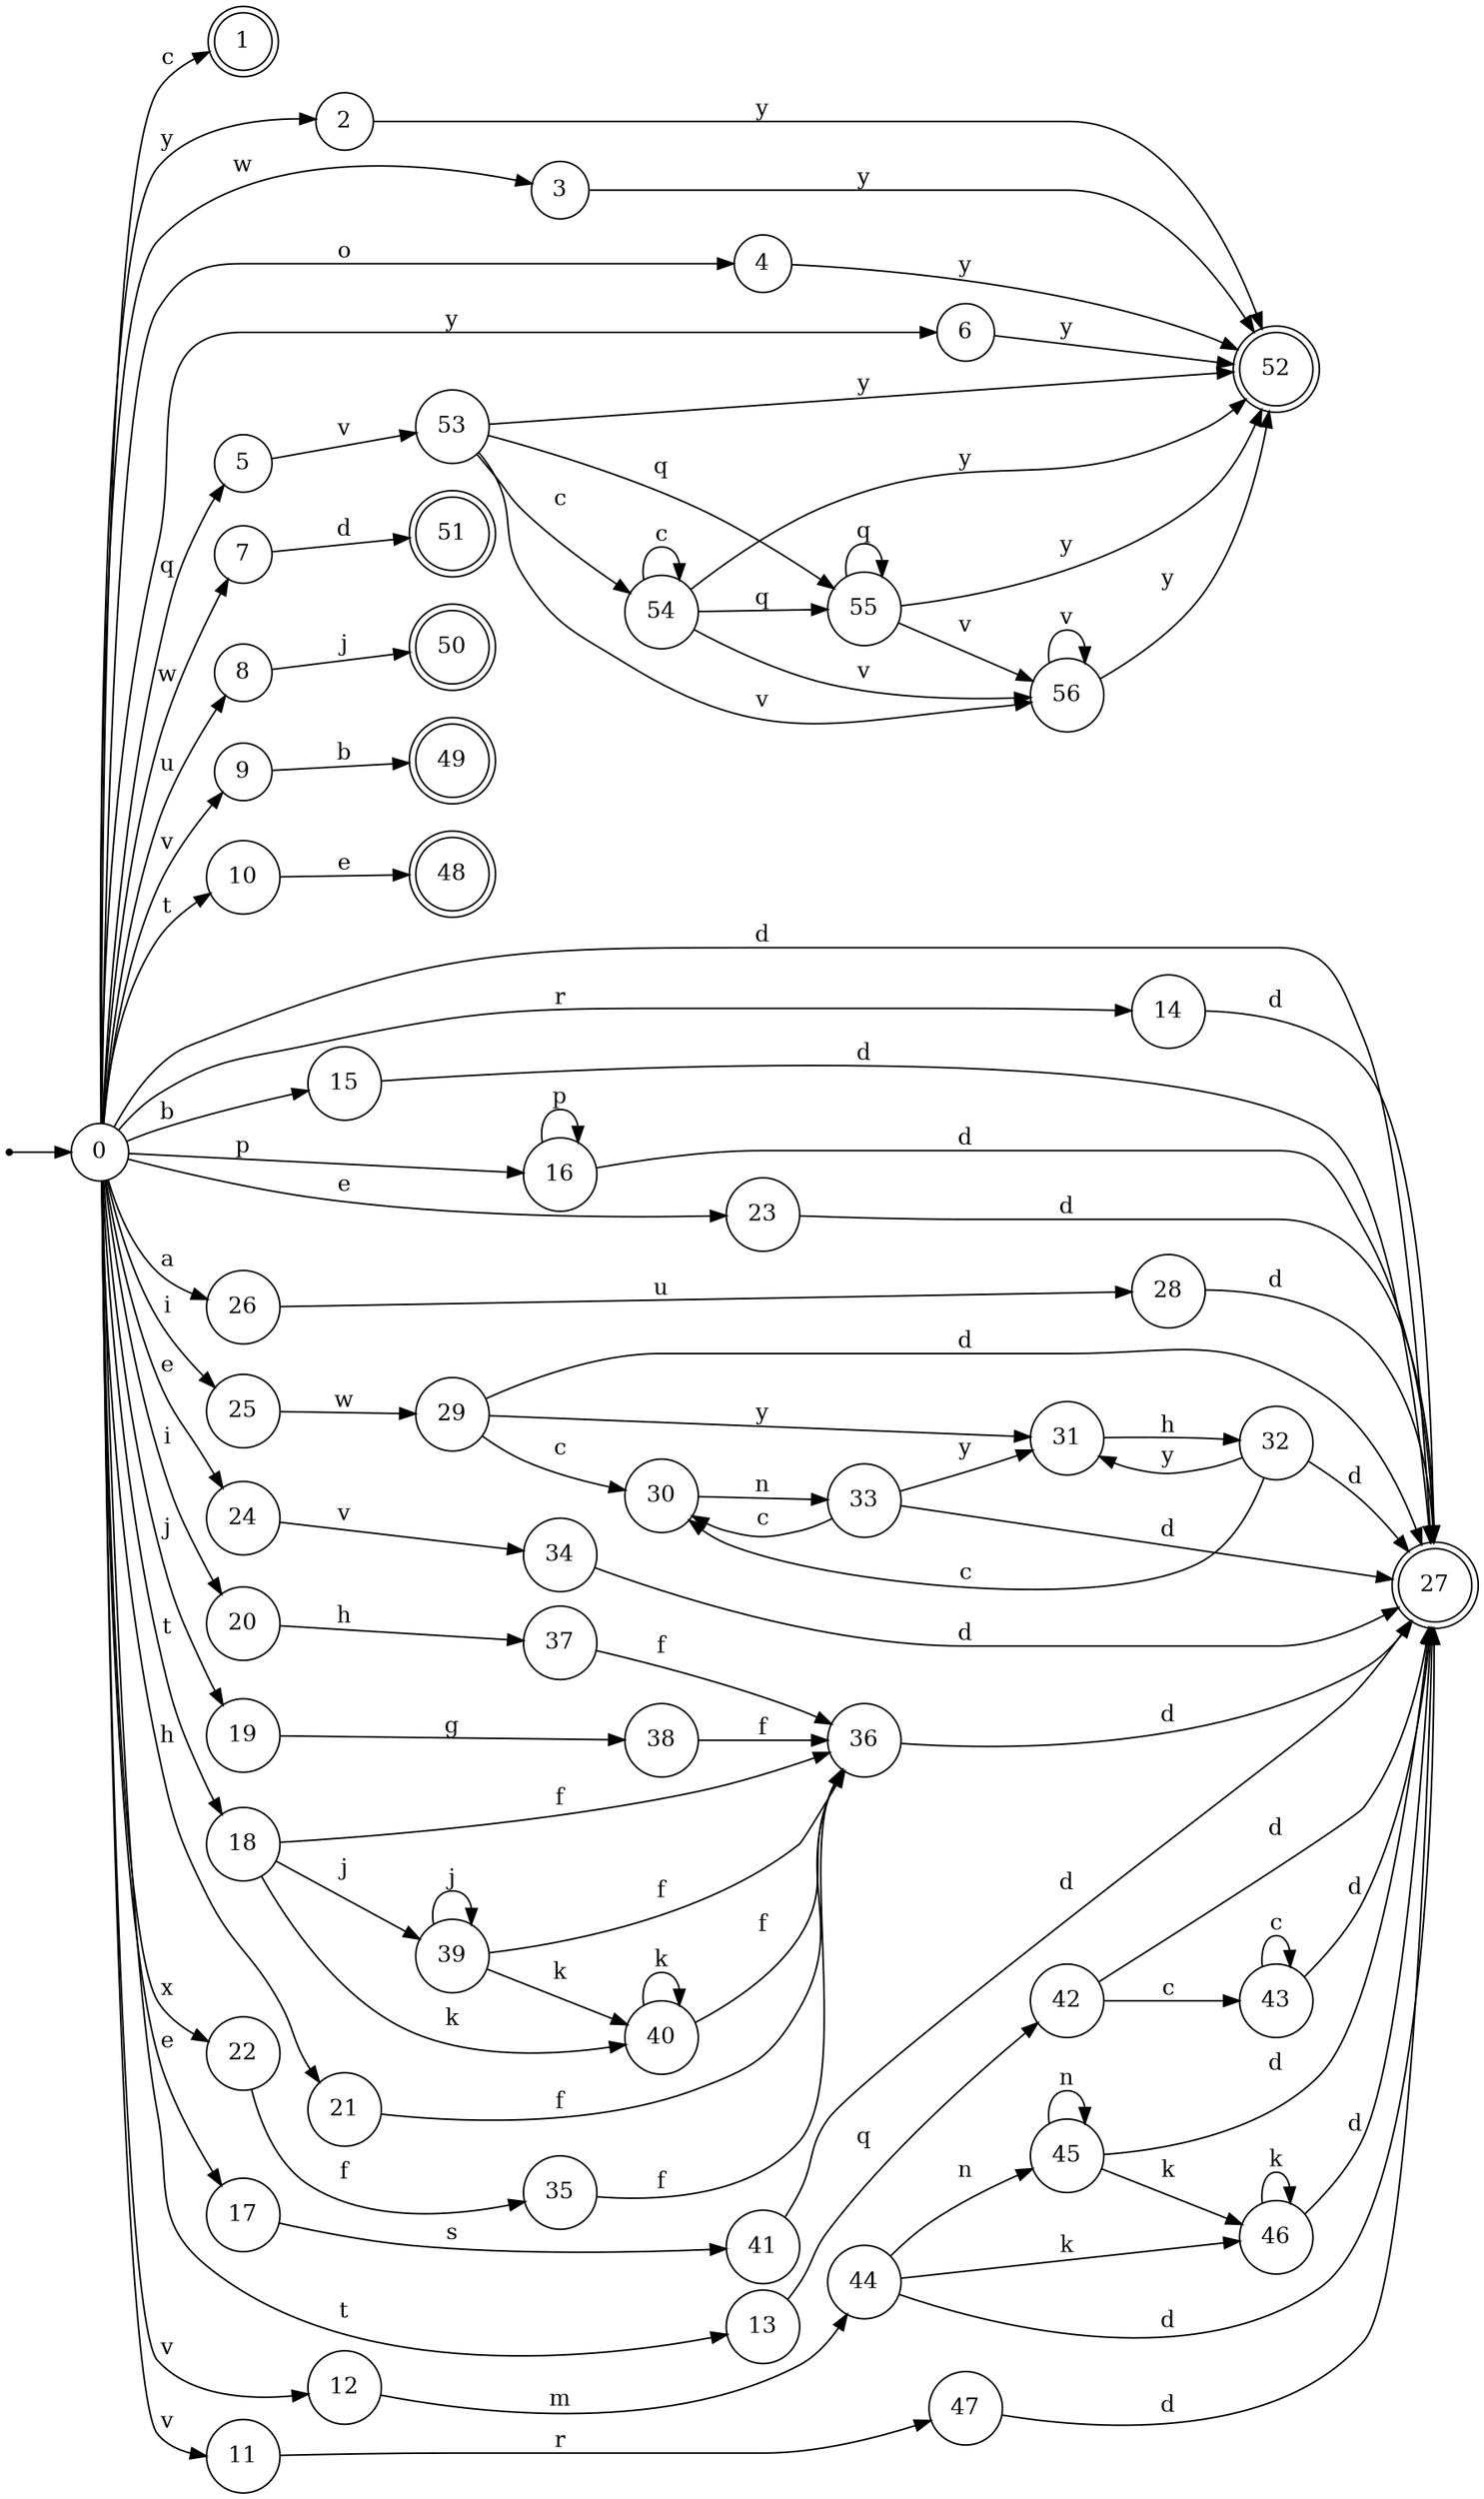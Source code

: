 digraph finite_state_machine {
rankdir=LR;
size="20,20";
node [shape = point]; "dummy0"
node [shape = circle]; "0";
"dummy0" -> "0";
node [shape = doublecircle]; "1";node [shape = circle]; "2";
node [shape = circle]; "3";
node [shape = circle]; "4";
node [shape = circle]; "5";
node [shape = circle]; "6";
node [shape = circle]; "7";
node [shape = circle]; "8";
node [shape = circle]; "9";
node [shape = circle]; "10";
node [shape = circle]; "11";
node [shape = circle]; "12";
node [shape = circle]; "13";
node [shape = circle]; "14";
node [shape = circle]; "15";
node [shape = circle]; "16";
node [shape = circle]; "17";
node [shape = circle]; "18";
node [shape = circle]; "19";
node [shape = circle]; "20";
node [shape = circle]; "21";
node [shape = circle]; "22";
node [shape = circle]; "23";
node [shape = circle]; "24";
node [shape = circle]; "25";
node [shape = circle]; "26";
node [shape = doublecircle]; "27";node [shape = circle]; "28";
node [shape = circle]; "29";
node [shape = circle]; "30";
node [shape = circle]; "31";
node [shape = circle]; "32";
node [shape = circle]; "33";
node [shape = circle]; "34";
node [shape = circle]; "35";
node [shape = circle]; "36";
node [shape = circle]; "37";
node [shape = circle]; "38";
node [shape = circle]; "39";
node [shape = circle]; "40";
node [shape = circle]; "41";
node [shape = circle]; "42";
node [shape = circle]; "43";
node [shape = circle]; "44";
node [shape = circle]; "45";
node [shape = circle]; "46";
node [shape = circle]; "47";
node [shape = doublecircle]; "48";node [shape = doublecircle]; "49";node [shape = doublecircle]; "50";node [shape = doublecircle]; "51";node [shape = doublecircle]; "52";node [shape = circle]; "53";
node [shape = circle]; "54";
node [shape = circle]; "55";
node [shape = circle]; "56";
"0" -> "1" [label = "c"];
 "0" -> "2" [label = "y"];
 "0" -> "6" [label = "y"];
 "0" -> "3" [label = "w"];
 "0" -> "7" [label = "w"];
 "0" -> "4" [label = "o"];
 "0" -> "5" [label = "q"];
 "0" -> "8" [label = "u"];
 "0" -> "9" [label = "v"];
 "0" -> "11" [label = "v"];
 "0" -> "12" [label = "v"];
 "0" -> "10" [label = "t"];
 "0" -> "18" [label = "t"];
 "0" -> "13" [label = "t"];
 "0" -> "14" [label = "r"];
 "0" -> "15" [label = "b"];
 "0" -> "16" [label = "p"];
 "0" -> "24" [label = "e"];
 "0" -> "17" [label = "e"];
 "0" -> "23" [label = "e"];
 "0" -> "19" [label = "j"];
 "0" -> "25" [label = "i"];
 "0" -> "20" [label = "i"];
 "0" -> "21" [label = "h"];
 "0" -> "22" [label = "x"];
 "0" -> "26" [label = "a"];
 "0" -> "27" [label = "d"];
 "26" -> "28" [label = "u"];
 "28" -> "27" [label = "d"];
 "25" -> "29" [label = "w"];
 "29" -> "30" [label = "c"];
 "29" -> "31" [label = "y"];
 "29" -> "27" [label = "d"];
 "31" -> "32" [label = "h"];
 "32" -> "31" [label = "y"];
 "32" -> "30" [label = "c"];
 "32" -> "27" [label = "d"];
 "30" -> "33" [label = "n"];
 "33" -> "30" [label = "c"];
 "33" -> "31" [label = "y"];
 "33" -> "27" [label = "d"];
 "24" -> "34" [label = "v"];
 "34" -> "27" [label = "d"];
 "23" -> "27" [label = "d"];
 "22" -> "35" [label = "f"];
 "35" -> "36" [label = "f"];
 "36" -> "27" [label = "d"];
 "21" -> "36" [label = "f"];
 "20" -> "37" [label = "h"];
 "37" -> "36" [label = "f"];
 "19" -> "38" [label = "g"];
 "38" -> "36" [label = "f"];
 "18" -> "39" [label = "j"];
 "18" -> "40" [label = "k"];
 "18" -> "36" [label = "f"];
 "40" -> "40" [label = "k"];
 "40" -> "36" [label = "f"];
 "39" -> "39" [label = "j"];
 "39" -> "40" [label = "k"];
 "39" -> "36" [label = "f"];
 "17" -> "41" [label = "s"];
 "41" -> "27" [label = "d"];
 "16" -> "16" [label = "p"];
 "16" -> "27" [label = "d"];
 "15" -> "27" [label = "d"];
 "14" -> "27" [label = "d"];
 "13" -> "42" [label = "q"];
 "42" -> "43" [label = "c"];
 "42" -> "27" [label = "d"];
 "43" -> "43" [label = "c"];
 "43" -> "27" [label = "d"];
 "12" -> "44" [label = "m"];
 "44" -> "45" [label = "n"];
 "44" -> "46" [label = "k"];
 "44" -> "27" [label = "d"];
 "46" -> "46" [label = "k"];
 "46" -> "27" [label = "d"];
 "45" -> "45" [label = "n"];
 "45" -> "46" [label = "k"];
 "45" -> "27" [label = "d"];
 "11" -> "47" [label = "r"];
 "47" -> "27" [label = "d"];
 "10" -> "48" [label = "e"];
 "9" -> "49" [label = "b"];
 "8" -> "50" [label = "j"];
 "7" -> "51" [label = "d"];
 "6" -> "52" [label = "y"];
 "5" -> "53" [label = "v"];
 "53" -> "54" [label = "c"];
 "53" -> "55" [label = "q"];
 "53" -> "56" [label = "v"];
 "53" -> "52" [label = "y"];
 "56" -> "56" [label = "v"];
 "56" -> "52" [label = "y"];
 "55" -> "55" [label = "q"];
 "55" -> "56" [label = "v"];
 "55" -> "52" [label = "y"];
 "54" -> "54" [label = "c"];
 "54" -> "55" [label = "q"];
 "54" -> "56" [label = "v"];
 "54" -> "52" [label = "y"];
 "4" -> "52" [label = "y"];
 "3" -> "52" [label = "y"];
 "2" -> "52" [label = "y"];
 }
